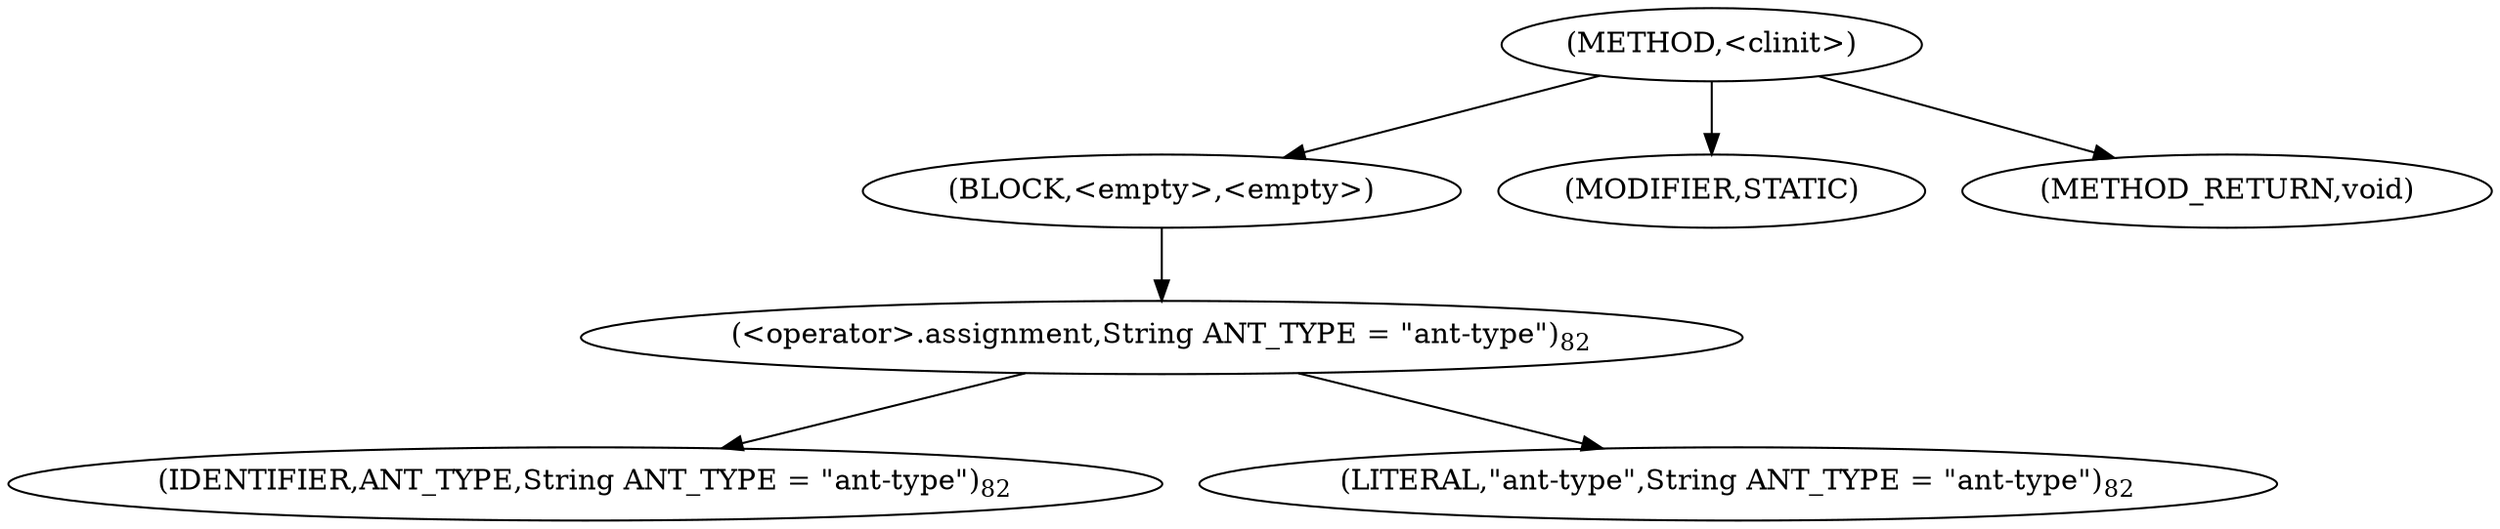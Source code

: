 digraph "&lt;clinit&gt;" {  
"940" [label = <(METHOD,&lt;clinit&gt;)> ]
"941" [label = <(BLOCK,&lt;empty&gt;,&lt;empty&gt;)> ]
"942" [label = <(&lt;operator&gt;.assignment,String ANT_TYPE = &quot;ant-type&quot;)<SUB>82</SUB>> ]
"943" [label = <(IDENTIFIER,ANT_TYPE,String ANT_TYPE = &quot;ant-type&quot;)<SUB>82</SUB>> ]
"944" [label = <(LITERAL,&quot;ant-type&quot;,String ANT_TYPE = &quot;ant-type&quot;)<SUB>82</SUB>> ]
"945" [label = <(MODIFIER,STATIC)> ]
"946" [label = <(METHOD_RETURN,void)> ]
  "940" -> "941" 
  "940" -> "945" 
  "940" -> "946" 
  "941" -> "942" 
  "942" -> "943" 
  "942" -> "944" 
}
